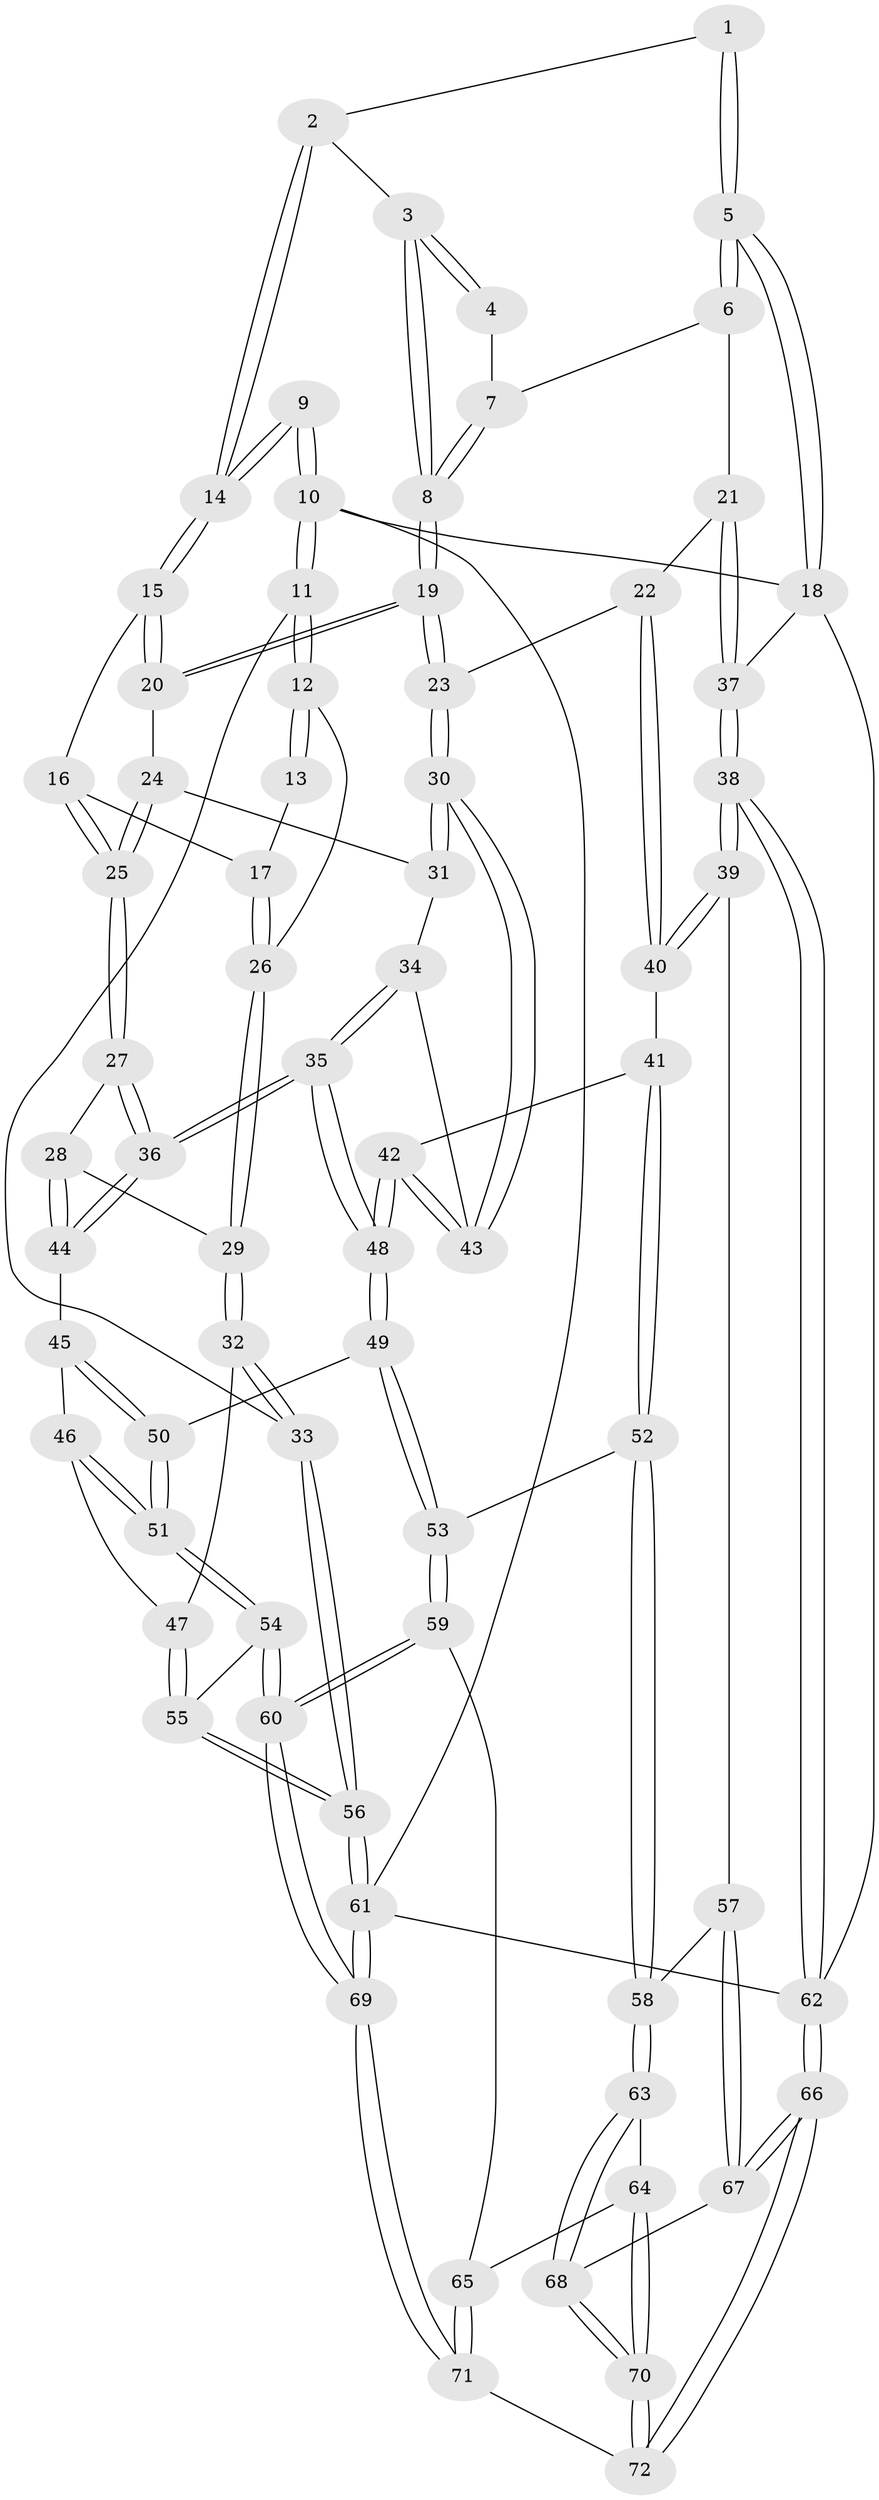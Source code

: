 // coarse degree distribution, {3: 0.21428571428571427, 5: 0.30952380952380953, 4: 0.35714285714285715, 8: 0.023809523809523808, 6: 0.09523809523809523}
// Generated by graph-tools (version 1.1) at 2025/24/03/03/25 07:24:40]
// undirected, 72 vertices, 177 edges
graph export_dot {
graph [start="1"]
  node [color=gray90,style=filled];
  1 [pos="+0.8801082728289642+0"];
  2 [pos="+0.3950614011318164+0"];
  3 [pos="+0.6560782291364967+0.056506930073364825"];
  4 [pos="+0.8539186898022828+0"];
  5 [pos="+1+0"];
  6 [pos="+0.8853260189839601+0.1297428769116885"];
  7 [pos="+0.8120087009112983+0"];
  8 [pos="+0.7048745836494315+0.13645525306302317"];
  9 [pos="+0.2759982225670321+0"];
  10 [pos="+0+0"];
  11 [pos="+0+0.15318271545083975"];
  12 [pos="+0+0.1581593268048917"];
  13 [pos="+0.09156933351098383+0.08443473612988699"];
  14 [pos="+0.3593499098571935+0"];
  15 [pos="+0.36680128324555816+0"];
  16 [pos="+0.3410657172839675+0.07783476407652515"];
  17 [pos="+0.1739517434422268+0.20298830819299815"];
  18 [pos="+1+0"];
  19 [pos="+0.6928588377741126+0.22436790072090326"];
  20 [pos="+0.6387605256854156+0.20953052949838596"];
  21 [pos="+0.8871860825044677+0.24429278557322262"];
  22 [pos="+0.836861865100925+0.25203335973216556"];
  23 [pos="+0.7032017554043002+0.23841742400567212"];
  24 [pos="+0.4511515931279096+0.2599099482836626"];
  25 [pos="+0.3958083383537743+0.25839839837544976"];
  26 [pos="+0.14374073320298777+0.25167301580398665"];
  27 [pos="+0.38930176912156533+0.2745274275805143"];
  28 [pos="+0.19236611128224243+0.3331576915743563"];
  29 [pos="+0.14972425720781463+0.29881332791453247"];
  30 [pos="+0.6734022193650036+0.32455437086152206"];
  31 [pos="+0.5349443044321168+0.339241045710793"];
  32 [pos="+0+0.4453335121586164"];
  33 [pos="+0+0.4452421504079687"];
  34 [pos="+0.517383224042432+0.38077562651199964"];
  35 [pos="+0.40727922125923455+0.44126447435889304"];
  36 [pos="+0.40389767222155704+0.437489714310346"];
  37 [pos="+1+0.3260613730049378"];
  38 [pos="+1+0.5406837871351575"];
  39 [pos="+0.8785259320785636+0.6059597491888372"];
  40 [pos="+0.8098223783876176+0.5435728504673086"];
  41 [pos="+0.6752706564742097+0.4709534062627974"];
  42 [pos="+0.6655839379555875+0.4554754078748821"];
  43 [pos="+0.6637555041811859+0.43151986955046084"];
  44 [pos="+0.22452960585891144+0.45409679526001834"];
  45 [pos="+0.22275705174949653+0.4569292019313116"];
  46 [pos="+0.20990418462833094+0.4720798925402496"];
  47 [pos="+0.0749145659270187+0.5108732734540172"];
  48 [pos="+0.43165789622780043+0.4896038392815226"];
  49 [pos="+0.42843286310579154+0.5695694791548157"];
  50 [pos="+0.33308177997053645+0.5801589931724694"];
  51 [pos="+0.2367681432281904+0.6174520724476582"];
  52 [pos="+0.563107242175915+0.6501502670519678"];
  53 [pos="+0.45795179667959524+0.6374743142003113"];
  54 [pos="+0.1745289709520626+0.7480349061450826"];
  55 [pos="+0.15360077255807233+0.7440669275770592"];
  56 [pos="+0+0.853347803419953"];
  57 [pos="+0.8626773120319638+0.6308254292918406"];
  58 [pos="+0.6371400306468878+0.7198538953788125"];
  59 [pos="+0.3737941960557092+0.7845439860673861"];
  60 [pos="+0.2739118477734037+0.8257072759233386"];
  61 [pos="+0+1"];
  62 [pos="+1+1"];
  63 [pos="+0.6313605732975641+0.7786613567292867"];
  64 [pos="+0.5287721839844328+0.8490081691193457"];
  65 [pos="+0.4899333663301382+0.84713385466542"];
  66 [pos="+1+1"];
  67 [pos="+0.8474158547144631+0.8347784498476466"];
  68 [pos="+0.704408983055666+0.8667762962376566"];
  69 [pos="+0.25997084109411756+1"];
  70 [pos="+0.6480428499636828+1"];
  71 [pos="+0.447199237322808+1"];
  72 [pos="+0.6512391203746738+1"];
  1 -- 2;
  1 -- 5;
  1 -- 5;
  2 -- 3;
  2 -- 14;
  2 -- 14;
  3 -- 4;
  3 -- 4;
  3 -- 8;
  3 -- 8;
  4 -- 7;
  5 -- 6;
  5 -- 6;
  5 -- 18;
  5 -- 18;
  6 -- 7;
  6 -- 21;
  7 -- 8;
  7 -- 8;
  8 -- 19;
  8 -- 19;
  9 -- 10;
  9 -- 10;
  9 -- 14;
  9 -- 14;
  10 -- 11;
  10 -- 11;
  10 -- 18;
  10 -- 61;
  11 -- 12;
  11 -- 12;
  11 -- 33;
  12 -- 13;
  12 -- 13;
  12 -- 26;
  13 -- 17;
  14 -- 15;
  14 -- 15;
  15 -- 16;
  15 -- 20;
  15 -- 20;
  16 -- 17;
  16 -- 25;
  16 -- 25;
  17 -- 26;
  17 -- 26;
  18 -- 37;
  18 -- 62;
  19 -- 20;
  19 -- 20;
  19 -- 23;
  19 -- 23;
  20 -- 24;
  21 -- 22;
  21 -- 37;
  21 -- 37;
  22 -- 23;
  22 -- 40;
  22 -- 40;
  23 -- 30;
  23 -- 30;
  24 -- 25;
  24 -- 25;
  24 -- 31;
  25 -- 27;
  25 -- 27;
  26 -- 29;
  26 -- 29;
  27 -- 28;
  27 -- 36;
  27 -- 36;
  28 -- 29;
  28 -- 44;
  28 -- 44;
  29 -- 32;
  29 -- 32;
  30 -- 31;
  30 -- 31;
  30 -- 43;
  30 -- 43;
  31 -- 34;
  32 -- 33;
  32 -- 33;
  32 -- 47;
  33 -- 56;
  33 -- 56;
  34 -- 35;
  34 -- 35;
  34 -- 43;
  35 -- 36;
  35 -- 36;
  35 -- 48;
  35 -- 48;
  36 -- 44;
  36 -- 44;
  37 -- 38;
  37 -- 38;
  38 -- 39;
  38 -- 39;
  38 -- 62;
  38 -- 62;
  39 -- 40;
  39 -- 40;
  39 -- 57;
  40 -- 41;
  41 -- 42;
  41 -- 52;
  41 -- 52;
  42 -- 43;
  42 -- 43;
  42 -- 48;
  42 -- 48;
  44 -- 45;
  45 -- 46;
  45 -- 50;
  45 -- 50;
  46 -- 47;
  46 -- 51;
  46 -- 51;
  47 -- 55;
  47 -- 55;
  48 -- 49;
  48 -- 49;
  49 -- 50;
  49 -- 53;
  49 -- 53;
  50 -- 51;
  50 -- 51;
  51 -- 54;
  51 -- 54;
  52 -- 53;
  52 -- 58;
  52 -- 58;
  53 -- 59;
  53 -- 59;
  54 -- 55;
  54 -- 60;
  54 -- 60;
  55 -- 56;
  55 -- 56;
  56 -- 61;
  56 -- 61;
  57 -- 58;
  57 -- 67;
  57 -- 67;
  58 -- 63;
  58 -- 63;
  59 -- 60;
  59 -- 60;
  59 -- 65;
  60 -- 69;
  60 -- 69;
  61 -- 69;
  61 -- 69;
  61 -- 62;
  62 -- 66;
  62 -- 66;
  63 -- 64;
  63 -- 68;
  63 -- 68;
  64 -- 65;
  64 -- 70;
  64 -- 70;
  65 -- 71;
  65 -- 71;
  66 -- 67;
  66 -- 67;
  66 -- 72;
  66 -- 72;
  67 -- 68;
  68 -- 70;
  68 -- 70;
  69 -- 71;
  69 -- 71;
  70 -- 72;
  70 -- 72;
  71 -- 72;
}
